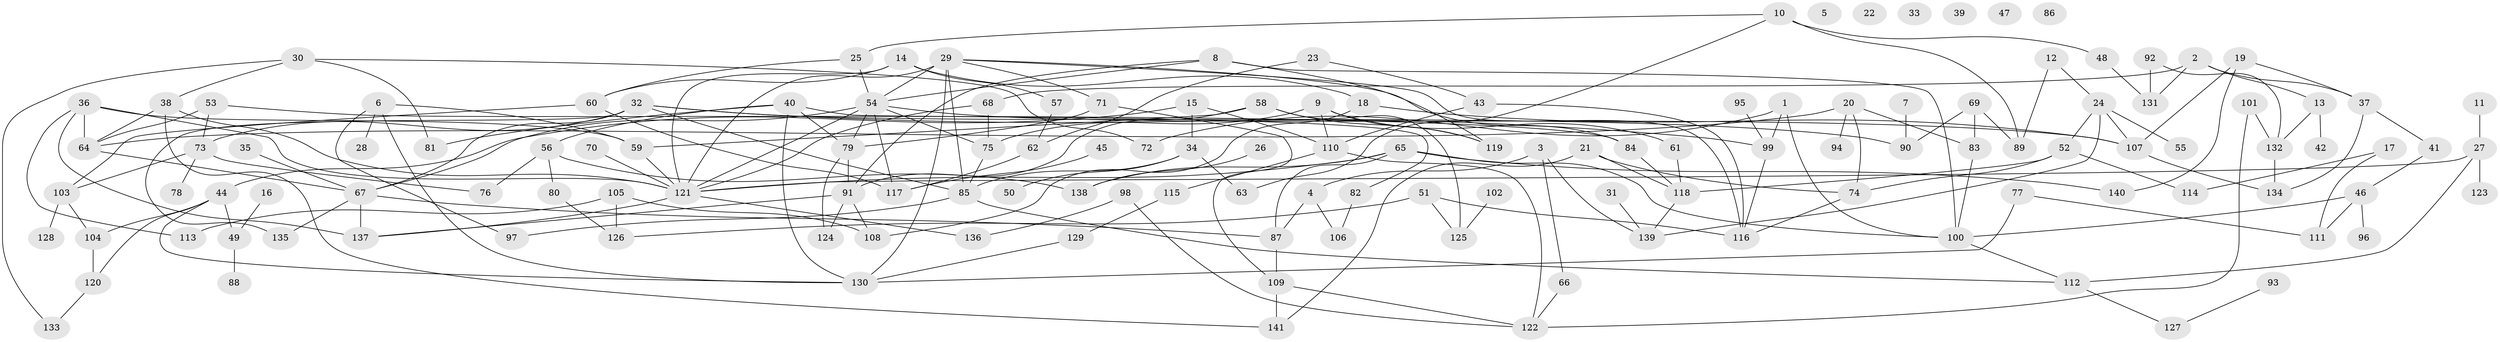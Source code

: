 // Generated by graph-tools (version 1.1) at 2025/39/03/09/25 04:39:54]
// undirected, 141 vertices, 213 edges
graph export_dot {
graph [start="1"]
  node [color=gray90,style=filled];
  1;
  2;
  3;
  4;
  5;
  6;
  7;
  8;
  9;
  10;
  11;
  12;
  13;
  14;
  15;
  16;
  17;
  18;
  19;
  20;
  21;
  22;
  23;
  24;
  25;
  26;
  27;
  28;
  29;
  30;
  31;
  32;
  33;
  34;
  35;
  36;
  37;
  38;
  39;
  40;
  41;
  42;
  43;
  44;
  45;
  46;
  47;
  48;
  49;
  50;
  51;
  52;
  53;
  54;
  55;
  56;
  57;
  58;
  59;
  60;
  61;
  62;
  63;
  64;
  65;
  66;
  67;
  68;
  69;
  70;
  71;
  72;
  73;
  74;
  75;
  76;
  77;
  78;
  79;
  80;
  81;
  82;
  83;
  84;
  85;
  86;
  87;
  88;
  89;
  90;
  91;
  92;
  93;
  94;
  95;
  96;
  97;
  98;
  99;
  100;
  101;
  102;
  103;
  104;
  105;
  106;
  107;
  108;
  109;
  110;
  111;
  112;
  113;
  114;
  115;
  116;
  117;
  118;
  119;
  120;
  121;
  122;
  123;
  124;
  125;
  126;
  127;
  128;
  129;
  130;
  131;
  132;
  133;
  134;
  135;
  136;
  137;
  138;
  139;
  140;
  141;
  1 -- 72;
  1 -- 99;
  1 -- 100;
  2 -- 13;
  2 -- 37;
  2 -- 68;
  2 -- 131;
  3 -- 4;
  3 -- 66;
  3 -- 139;
  4 -- 87;
  4 -- 106;
  6 -- 28;
  6 -- 59;
  6 -- 97;
  6 -- 130;
  7 -- 90;
  8 -- 54;
  8 -- 91;
  8 -- 100;
  8 -- 119;
  9 -- 61;
  9 -- 75;
  9 -- 110;
  9 -- 119;
  10 -- 25;
  10 -- 48;
  10 -- 63;
  10 -- 89;
  11 -- 27;
  12 -- 24;
  12 -- 89;
  13 -- 42;
  13 -- 132;
  14 -- 18;
  14 -- 57;
  14 -- 60;
  14 -- 121;
  15 -- 34;
  15 -- 44;
  15 -- 110;
  16 -- 49;
  17 -- 111;
  17 -- 114;
  18 -- 107;
  18 -- 108;
  19 -- 37;
  19 -- 107;
  19 -- 140;
  20 -- 64;
  20 -- 74;
  20 -- 83;
  20 -- 94;
  21 -- 74;
  21 -- 118;
  21 -- 141;
  23 -- 43;
  23 -- 62;
  24 -- 52;
  24 -- 55;
  24 -- 107;
  24 -- 139;
  25 -- 54;
  25 -- 60;
  26 -- 138;
  27 -- 112;
  27 -- 121;
  27 -- 123;
  29 -- 54;
  29 -- 71;
  29 -- 84;
  29 -- 85;
  29 -- 116;
  29 -- 121;
  29 -- 130;
  30 -- 38;
  30 -- 72;
  30 -- 81;
  30 -- 133;
  31 -- 139;
  32 -- 67;
  32 -- 73;
  32 -- 85;
  32 -- 90;
  32 -- 99;
  32 -- 135;
  34 -- 50;
  34 -- 63;
  34 -- 85;
  35 -- 67;
  36 -- 59;
  36 -- 64;
  36 -- 113;
  36 -- 121;
  36 -- 137;
  37 -- 41;
  37 -- 134;
  38 -- 64;
  38 -- 121;
  38 -- 141;
  40 -- 56;
  40 -- 79;
  40 -- 81;
  40 -- 82;
  40 -- 130;
  41 -- 46;
  43 -- 110;
  43 -- 116;
  44 -- 49;
  44 -- 104;
  44 -- 120;
  44 -- 130;
  45 -- 117;
  46 -- 96;
  46 -- 100;
  46 -- 111;
  48 -- 131;
  49 -- 88;
  51 -- 116;
  51 -- 125;
  51 -- 126;
  52 -- 74;
  52 -- 114;
  52 -- 118;
  53 -- 64;
  53 -- 73;
  53 -- 84;
  54 -- 67;
  54 -- 75;
  54 -- 79;
  54 -- 107;
  54 -- 117;
  54 -- 121;
  56 -- 76;
  56 -- 80;
  56 -- 138;
  57 -- 62;
  58 -- 59;
  58 -- 91;
  58 -- 119;
  58 -- 125;
  59 -- 121;
  60 -- 103;
  60 -- 117;
  61 -- 118;
  62 -- 117;
  64 -- 67;
  65 -- 87;
  65 -- 100;
  65 -- 121;
  65 -- 138;
  65 -- 140;
  66 -- 122;
  67 -- 87;
  67 -- 135;
  67 -- 137;
  68 -- 75;
  68 -- 121;
  69 -- 83;
  69 -- 89;
  69 -- 90;
  70 -- 121;
  71 -- 79;
  71 -- 109;
  73 -- 76;
  73 -- 78;
  73 -- 103;
  74 -- 116;
  75 -- 85;
  77 -- 111;
  77 -- 130;
  79 -- 91;
  79 -- 124;
  80 -- 126;
  82 -- 106;
  83 -- 100;
  84 -- 118;
  85 -- 97;
  85 -- 112;
  87 -- 109;
  91 -- 108;
  91 -- 124;
  91 -- 137;
  92 -- 131;
  92 -- 132;
  93 -- 127;
  95 -- 99;
  98 -- 122;
  98 -- 136;
  99 -- 116;
  100 -- 112;
  101 -- 122;
  101 -- 132;
  102 -- 125;
  103 -- 104;
  103 -- 128;
  104 -- 120;
  105 -- 108;
  105 -- 113;
  105 -- 126;
  107 -- 134;
  109 -- 122;
  109 -- 141;
  110 -- 115;
  110 -- 122;
  112 -- 127;
  115 -- 129;
  118 -- 139;
  120 -- 133;
  121 -- 136;
  121 -- 137;
  129 -- 130;
  132 -- 134;
}

